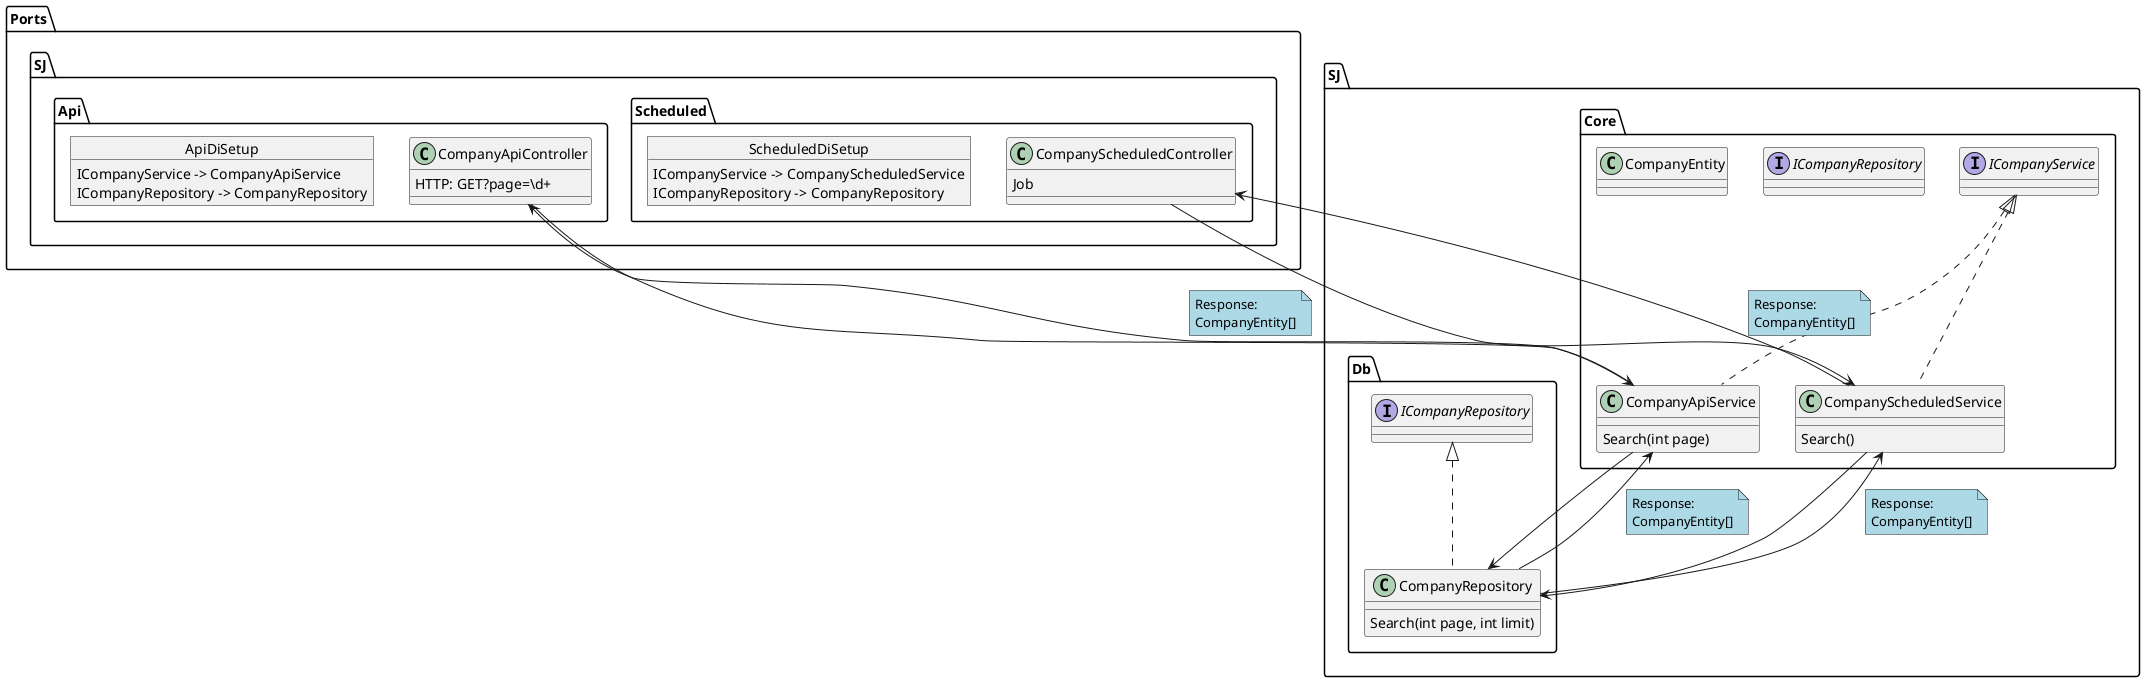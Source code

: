 ﻿@startuml
package Ports {
    package "SJ.Api" {
        class CompanyApiController
        object ApiDiSetup
    }
    package "SJ.Scheduled" {
        class CompanyScheduledController
        object ScheduledDiSetup
    }
}

package "SJ.Core" {
    interface ICompanyService
    interface ICompanyRepository
    class CompanyApiService implements ICompanyService
    class CompanyScheduledService implements ICompanyService
    class CompanyEntity
}

package "SJ.Db" {
    class CompanyRepository implements ICompanyRepository
}

CompanyApiController --> CompanyApiService
CompanyApiController <-- CompanyApiService
note right on link #lightblue
Response:
CompanyEntity[]
end note

CompanyScheduledController --> CompanyScheduledService
CompanyScheduledController <-- CompanyScheduledService
note right on link #lightblue
Response:
CompanyEntity[]
end note

CompanyScheduledService --> CompanyRepository
CompanyScheduledService <-- CompanyRepository
note right on link #lightblue
Response:
CompanyEntity[]
end note

CompanyApiService --> CompanyRepository
CompanyApiService <-- CompanyRepository
note right on link #lightblue
Response:
CompanyEntity[]
end note

CompanyApiController       : HTTP: GET?page=\d+
CompanyScheduledController : Job

CompanyApiService       : Search(int page)
CompanyScheduledService : Search()

CompanyRepository : Search(int page, int limit)

ApiDiSetup       : ICompanyService -> CompanyApiService
ApiDiSetup       : ICompanyRepository -> CompanyRepository
ScheduledDiSetup : ICompanyService -> CompanyScheduledService
ScheduledDiSetup : ICompanyRepository -> CompanyRepository
@enduml